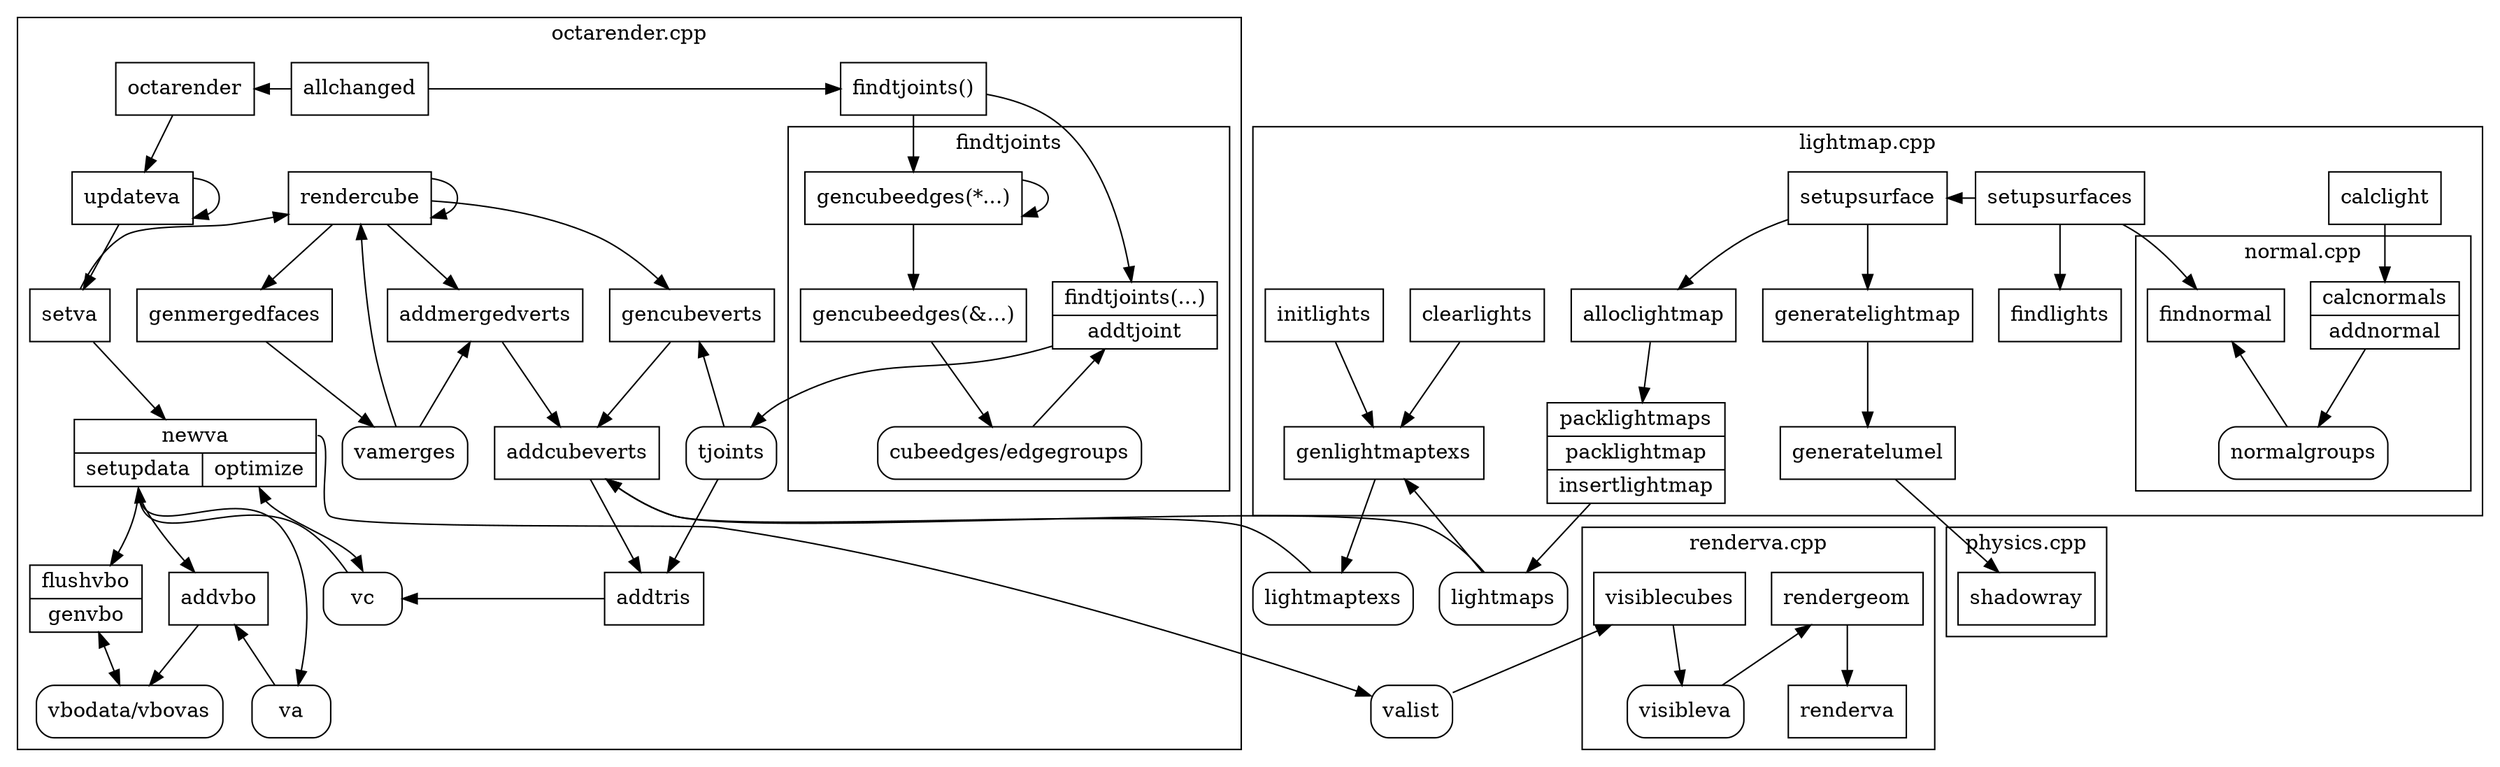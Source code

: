 digraph {
	dpi = 58;
	newrank = true;


	valist [shape="rectangle" style="rounded"]
	//varoot [shape="rectangle"]
	//tjoints [shape="rectangle"]

	lightmaps [shape="rectangle" style="rounded"]
	lightmaptexs [shape="rectangle" style="rounded"]

	//worldroot [shape="rectangle"]

	subgraph cluster_lightmap {
		label="lightmap.cpp"
		subgraph cluster_normal {
			label="normal.cpp"
			normalgroups [shape="rectangle" style="rounded"]
			calcnormals [shape="record" label="{calcnormals|addnormal}"]
			findnormal [shape="rectangle"]
		}
		calclight [shape="rectangle"]
		subgraph {
			rank = "same";
			setupsurfaces [shape="rectangle"]
			setupsurface [shape="rectangle"]
		}
		findlights [shape="rectangle"]
		alloclightmap [shape="rectangle"]
		packlightmaps [shape="record" label="{packlightmaps|packlightmap|insertlightmap}"]
		//packlightmaps [shape="rectangle"]
		//packlightmap [shape="rectangle"]
		//insertlightmap [shape="rectangle"]
		genlightmaptexs [shape="rectangle"]
		clearlights [shape="rectangle"]
		initlights [shape="rectangle"]
		generatelightmap [shape="rectangle"]
		generatelumel [shape="rectangle"]
		generatelightmap -> generatelumel
		setupsurfaces -> findnormal
		setupsurfaces -> findlights
		setupsurfaces -> setupsurface //[constraint="false"]
		setupsurface -> generatelightmap
		setupsurface -> alloclightmap
		alloclightmap -> packlightmaps // [constraint="false"]
		//packlightmaps -> packlightmap
		//packlightmap -> insertlightmap
		clearlights -> genlightmaptexs
		initlights -> genlightmaptexs
	}
	calclight -> calcnormals
	findnormal -> normalgroups [dir="back"]
	calcnormals -> normalgroups
	//insertlightmap -> lightmaps
	packlightmaps -> lightmaps
	genlightmaptexs -> lightmaps [dir="back"]
	genlightmaptexs -> lightmaptexs
	#findnormal -> normals [dir="back"]
	subgraph cluster_octarender {
		label="octarender.cpp";
		subgraph {
			rank="same";
			findtjoints_v [shape="rectangle" label="findtjoints()"]
			allchanged [shape="rectangle"]
			octarender [shape="rectangle"]
		}
		updateva [shape="rectangle"]
		setva [shape="rectangle"]
		subgraph {
			tjoints [shape="rectangle"  style="rounded"]
			gencubeverts [shape="rectangle"]
			addcubeverts [shape="rectangle"]
			addtris [shape="rectangle"]
		}
		
		subgraph /*cluster_vc*/ {
			label = "vertex collection";
			//newva [shape="shape"]
			vacollect [shape="record" label="{<newva>newva|{<setupdata>setupdata|<optimize>optimize}}"]
			//vc_optimize [shape="rectangle" label=<vacollect::optimize>]
			//vc_setupdata [shape="rectangle" label=<vacollect::setupdata>]
			va [shape="rectangle" style="rounded"]
			vc [shape="rectangle" style="rounded"]
		}
		rendercube [shape="rectangle"]
		vamerges [shape="rectangle" style="rounded"]
		vbo [shape="rectangle" style="rounded" label="vbodata/vbovas"]
		//vbos [shape="rectangle" style="rounded"]
		genmergedfaces [shape="rectangle"]
		addmergedverts [shape="rectangle"]

		genvbo [shape="record" label="{flushvbo|genvbo}"]
		addvbo [shape="rectangle"]
		//genvbo -> vbos
		//genvbo -> vbo
		genvbo -> vbo [dir="both"]
		addvbo -> vbo


		subgraph cluster_findtjoints {
			label="findtjoints";
			gencubeedges_p [shape="rectangle" label="gencubeedges(*...)"]
			gencubeedges_r [shape="rectangle" label="gencubeedges(&...)"]
			findtjoints [shape="record" label="{findtjoints(...)|addtjoint}"]
			//cubeedges [shape="rectangle"]
			//edgegroups [shape="rectangle"]
			cubeedges_edgegroups [shape="rectangle" label="cubeedges/edgegroups" style="rounded"]
		}

		//updateva [shape="rectangle"]


		findtjoints_v -> gencubeedges_p;
		findtjoints_v -> findtjoints
		//findtjoints -> edgegroups [dir="back"]
		//findtjoints -> cubeedges [dir="back"]
		findtjoints -> cubeedges_edgegroups [dir="back"]
		rendercube -> rendercube
		rendercube -> gencubeverts
		rendercube -> addmergedverts
		rendercube -> genmergedfaces
		gencubeedges_p -> gencubeedges_p
		gencubeedges_p -> gencubeedges_r
		//gencubeedges_r -> edgegroups
		//gencubeedges_r -> cubeedges
		gencubeedges_r -> cubeedges_edgegroups
		gencubeverts -> addcubeverts
		genmergedfaces -> vamerges
		addmergedverts -> vamerges [dir="back"]
		rendercube -> vamerges [dir="back"]
		addmergedverts -> addcubeverts
		addcubeverts -> addtris //[constraint="false"]
		octarender -> allchanged [dir="back"]
		// updateva -> octarender [dir="back"]
		// allchanged -> octarender
		octarender -> updateva
		allchanged -> findtjoints_v
		allchanged -> rendercube [style="invis"]
		addtris -> vc [constraint="false"]
		//setva -> rendercube [constraint="false"]
		updateva -> updateva
		rendercube -> setva [dir="back"]
		updateva -> setva //[constraint="false"]
		//setva -> newva
		setva -> vacollect
		//setva -> vamerges [constraint="false" dir="both"]
		//newva -> vamerges [constraint="false" dir="both"]
		//newva -> va [constraint="false"]
		//newva -> vc_optimize
		//newva -> vc_setupdata
		addvbo -> va [dir="back"]
		/*vc_*/vacollect:optimize:s -> vc:n [dir="both"]
		/*vc_*/vacollect:setupdata -> vc [dir="back"]
		/*vc_*/vacollect:setupdata -> va
		/*vc_*/vacollect:setupdata -> addvbo
		/*vc_*/vacollect:setupdata -> genvbo
		//octarender -> genvbo [weight=0]
	}
	subgraph cluster_physics {
		label="physics.cpp";
		shadowray [shape="rectangle"]
	}
	subgraph cluster_renderva {
		label="renderva.cpp";
		visiblecubes [shape="rectangle"]
		rendergeom [shape="rectangle"]
		renderva [shape="rectangle"]
		visibleva [shape="rectangle" style="rounded"]
		rendergeom -> renderva
	}
	//findtjoints_v -> worldroot [dir="back"]
	rendergeom -> visibleva [dir="back"]
	vacollect:newva -> valist [minlen=2]
	//updateva -> varoot
	visiblecubes -> valist [dir="back"]
	visiblecubes -> visibleva
	findtjoints -> tjoints

	//tjoints -> addtjoint [dir="back"]
	//addtris -> tjoints [dir="back"]
	gencubeverts -> tjoints [dir="back"]
	tjoints -> addtris

	addcubeverts -> lightmaps [dir="back"]
	addcubeverts -> lightmaptexs [dir="back"]

	generatelumel -> shadowray
	//{ rank="same"; valist -> vbo [style="invis"]}
	generatelumel -> rendergeom [style="invis"]
}
